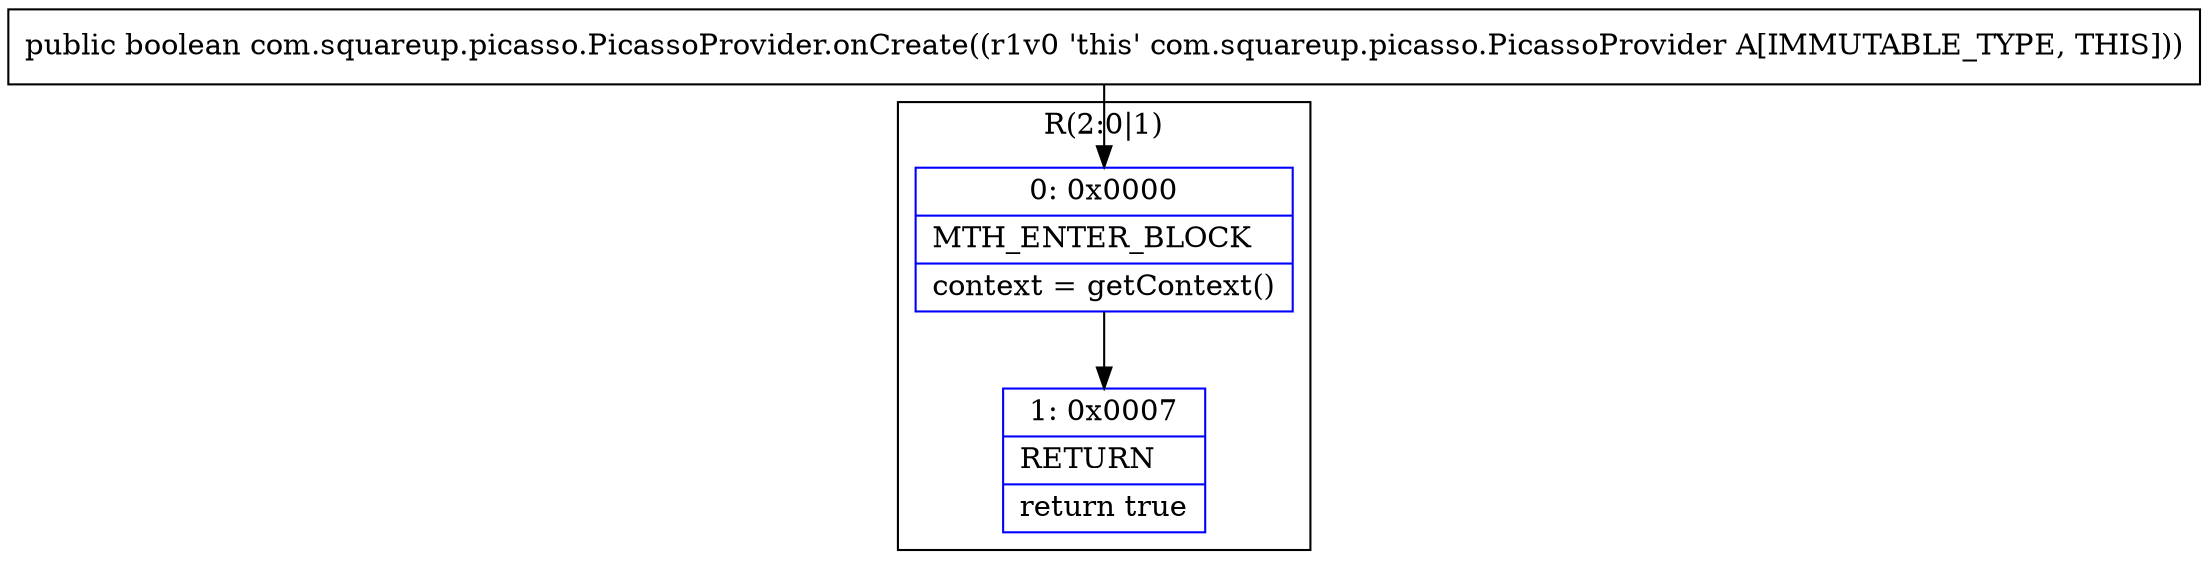 digraph "CFG forcom.squareup.picasso.PicassoProvider.onCreate()Z" {
subgraph cluster_Region_921113537 {
label = "R(2:0|1)";
node [shape=record,color=blue];
Node_0 [shape=record,label="{0\:\ 0x0000|MTH_ENTER_BLOCK\l|context = getContext()\l}"];
Node_1 [shape=record,label="{1\:\ 0x0007|RETURN\l|return true\l}"];
}
MethodNode[shape=record,label="{public boolean com.squareup.picasso.PicassoProvider.onCreate((r1v0 'this' com.squareup.picasso.PicassoProvider A[IMMUTABLE_TYPE, THIS])) }"];
MethodNode -> Node_0;
Node_0 -> Node_1;
}

